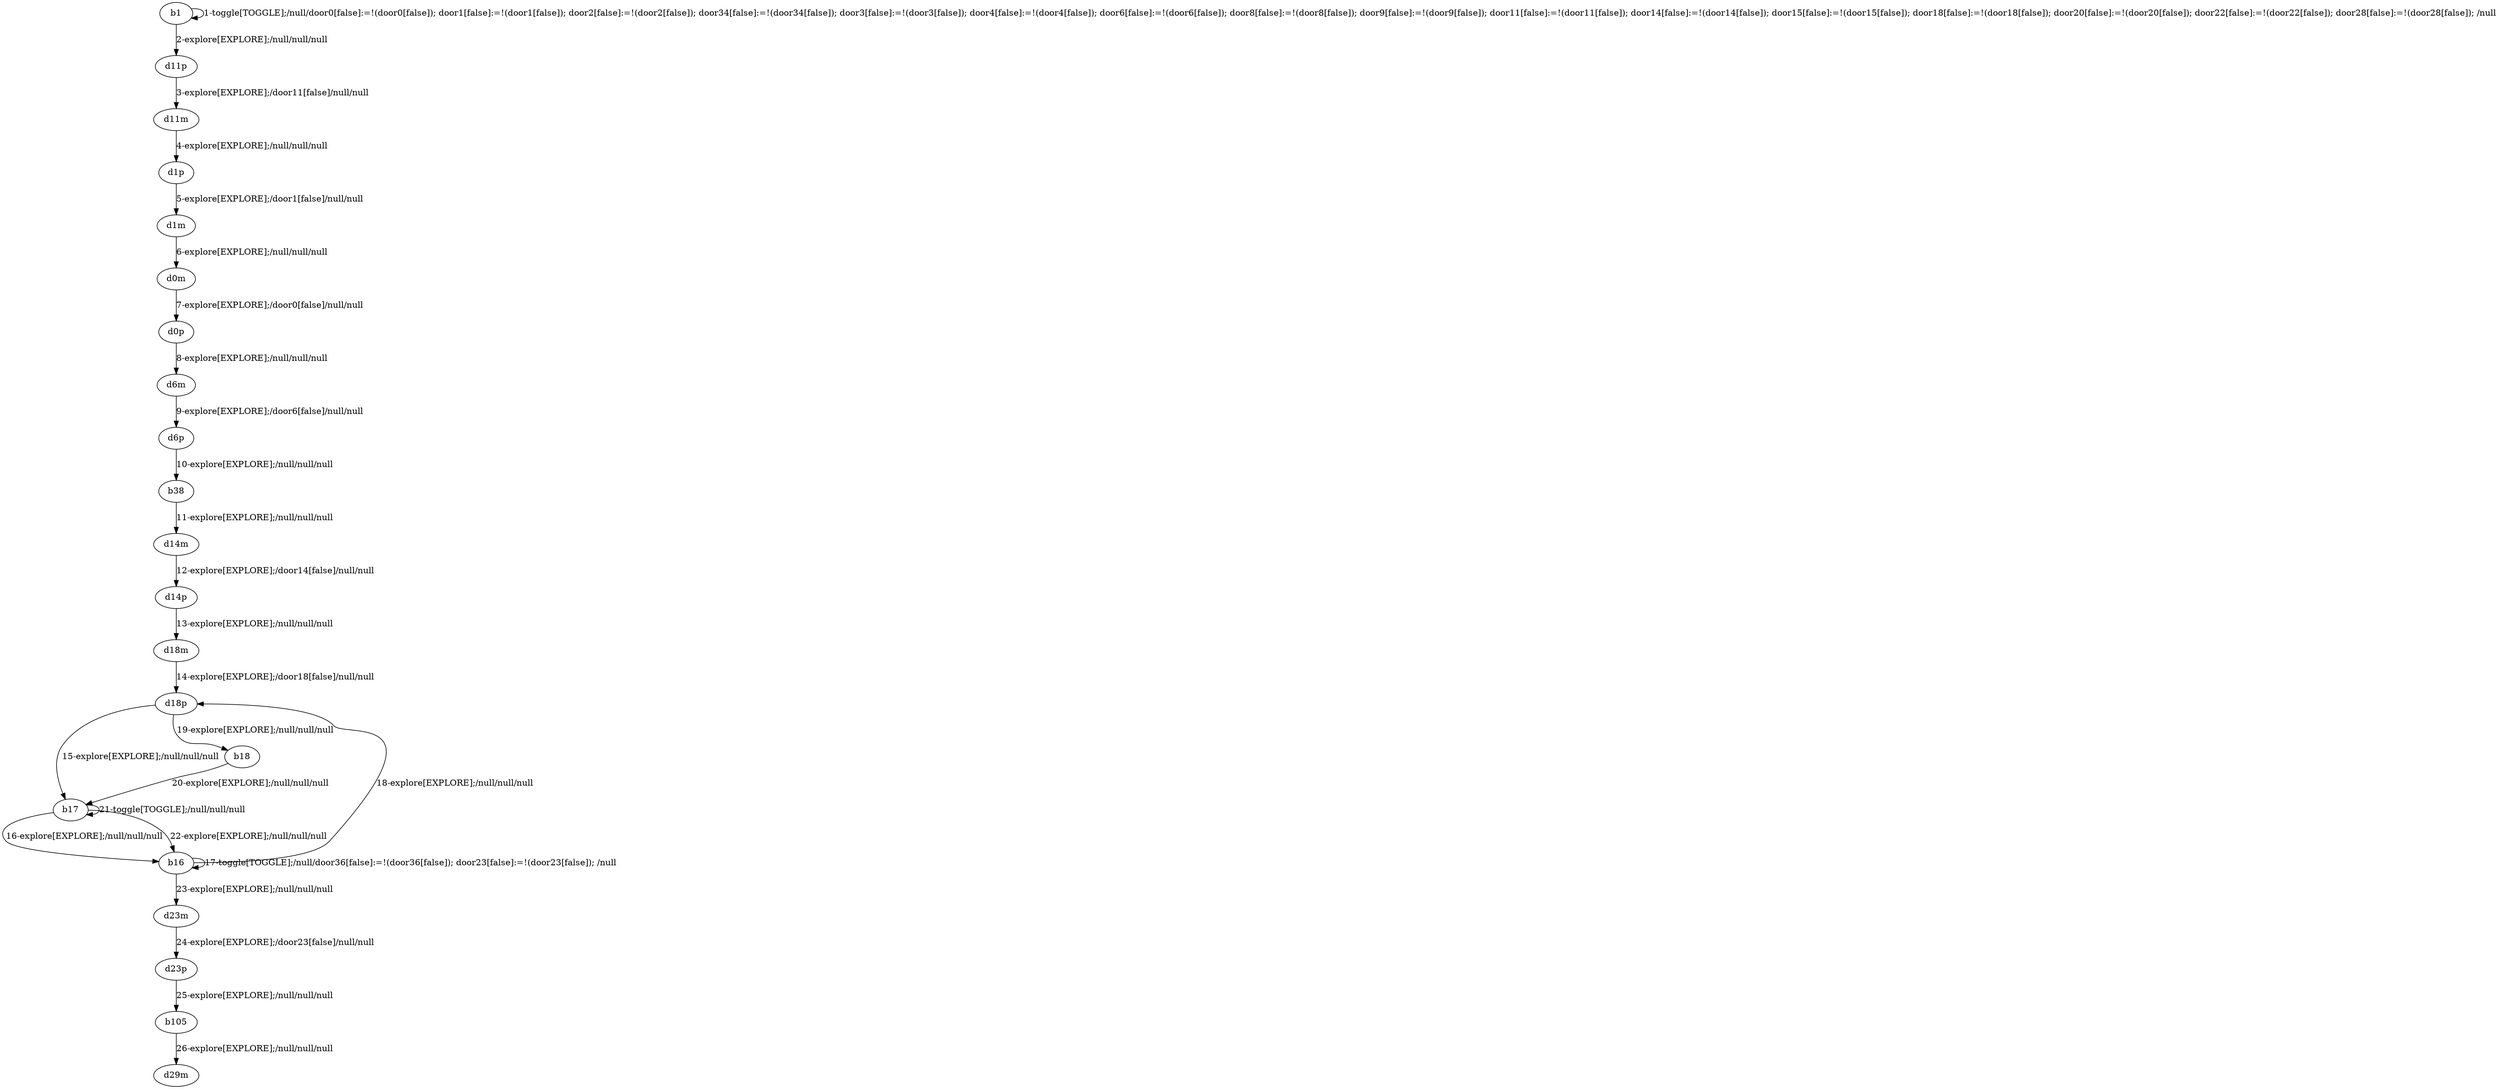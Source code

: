 # Total number of goals covered by this test: 6
# d23m --> d23p
# b105 --> d29m
# b16 --> b16
# b16 --> d18p
# d18p --> b17
# d23p --> b105

digraph g {
"b1" -> "b1" [label = "1-toggle[TOGGLE];/null/door0[false]:=!(door0[false]); door1[false]:=!(door1[false]); door2[false]:=!(door2[false]); door34[false]:=!(door34[false]); door3[false]:=!(door3[false]); door4[false]:=!(door4[false]); door6[false]:=!(door6[false]); door8[false]:=!(door8[false]); door9[false]:=!(door9[false]); door11[false]:=!(door11[false]); door14[false]:=!(door14[false]); door15[false]:=!(door15[false]); door18[false]:=!(door18[false]); door20[false]:=!(door20[false]); door22[false]:=!(door22[false]); door28[false]:=!(door28[false]); /null"];
"b1" -> "d11p" [label = "2-explore[EXPLORE];/null/null/null"];
"d11p" -> "d11m" [label = "3-explore[EXPLORE];/door11[false]/null/null"];
"d11m" -> "d1p" [label = "4-explore[EXPLORE];/null/null/null"];
"d1p" -> "d1m" [label = "5-explore[EXPLORE];/door1[false]/null/null"];
"d1m" -> "d0m" [label = "6-explore[EXPLORE];/null/null/null"];
"d0m" -> "d0p" [label = "7-explore[EXPLORE];/door0[false]/null/null"];
"d0p" -> "d6m" [label = "8-explore[EXPLORE];/null/null/null"];
"d6m" -> "d6p" [label = "9-explore[EXPLORE];/door6[false]/null/null"];
"d6p" -> "b38" [label = "10-explore[EXPLORE];/null/null/null"];
"b38" -> "d14m" [label = "11-explore[EXPLORE];/null/null/null"];
"d14m" -> "d14p" [label = "12-explore[EXPLORE];/door14[false]/null/null"];
"d14p" -> "d18m" [label = "13-explore[EXPLORE];/null/null/null"];
"d18m" -> "d18p" [label = "14-explore[EXPLORE];/door18[false]/null/null"];
"d18p" -> "b17" [label = "15-explore[EXPLORE];/null/null/null"];
"b17" -> "b16" [label = "16-explore[EXPLORE];/null/null/null"];
"b16" -> "b16" [label = "17-toggle[TOGGLE];/null/door36[false]:=!(door36[false]); door23[false]:=!(door23[false]); /null"];
"b16" -> "d18p" [label = "18-explore[EXPLORE];/null/null/null"];
"d18p" -> "b18" [label = "19-explore[EXPLORE];/null/null/null"];
"b18" -> "b17" [label = "20-explore[EXPLORE];/null/null/null"];
"b17" -> "b17" [label = "21-toggle[TOGGLE];/null/null/null"];
"b17" -> "b16" [label = "22-explore[EXPLORE];/null/null/null"];
"b16" -> "d23m" [label = "23-explore[EXPLORE];/null/null/null"];
"d23m" -> "d23p" [label = "24-explore[EXPLORE];/door23[false]/null/null"];
"d23p" -> "b105" [label = "25-explore[EXPLORE];/null/null/null"];
"b105" -> "d29m" [label = "26-explore[EXPLORE];/null/null/null"];
}